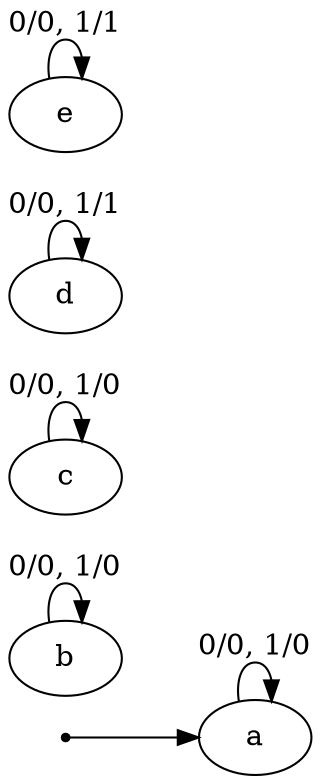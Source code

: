 digraph STG {
	rankdir=LR;

	INIT [shape=point];

INIT -> a;
a -> a [label="0/0, 1/0"];
b -> b [label="0/0, 1/0"];
c -> c [label="0/0, 1/0"];
d -> d [label="0/0, 1/1"];
e -> e [label="0/0, 1/1"];
}